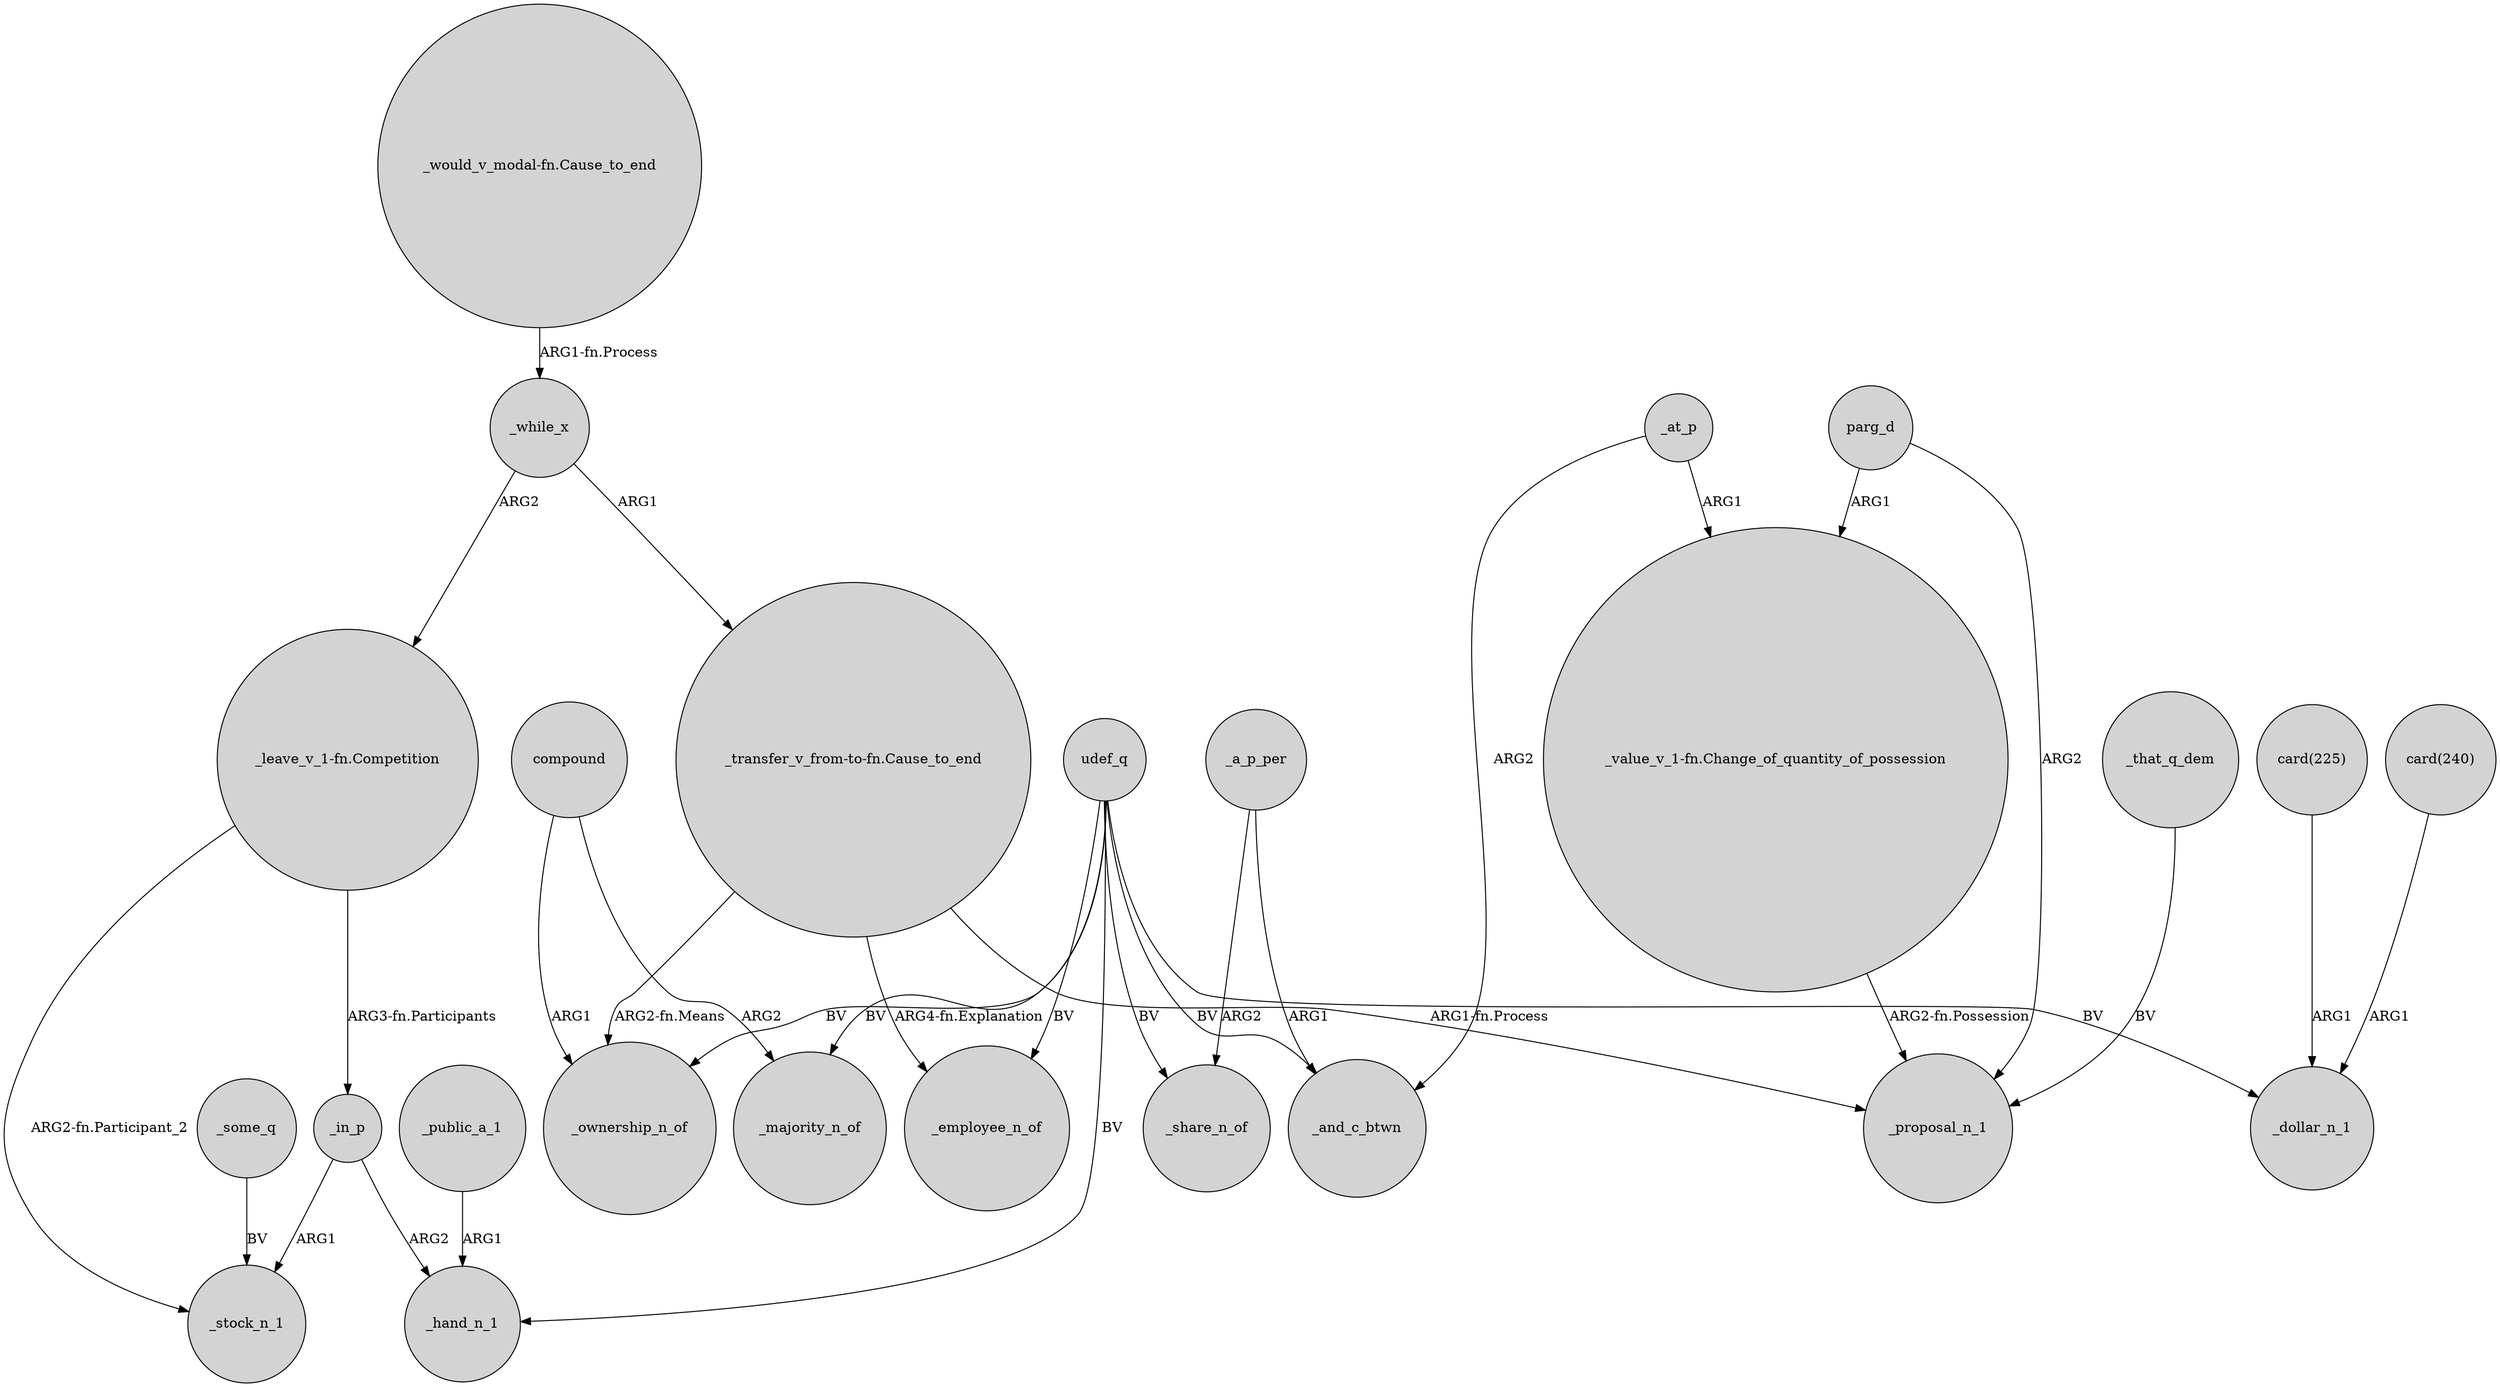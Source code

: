 digraph {
	node [shape=circle style=filled]
	udef_q -> _hand_n_1 [label=BV]
	_some_q -> _stock_n_1 [label=BV]
	_in_p -> _stock_n_1 [label=ARG1]
	compound -> _ownership_n_of [label=ARG1]
	parg_d -> _proposal_n_1 [label=ARG2]
	parg_d -> "_value_v_1-fn.Change_of_quantity_of_possession" [label=ARG1]
	udef_q -> _and_c_btwn [label=BV]
	"card(225)" -> _dollar_n_1 [label=ARG1]
	"_leave_v_1-fn.Competition" -> _in_p [label="ARG3-fn.Participants"]
	_public_a_1 -> _hand_n_1 [label=ARG1]
	"_transfer_v_from-to-fn.Cause_to_end" -> _employee_n_of [label="ARG4-fn.Explanation"]
	_that_q_dem -> _proposal_n_1 [label=BV]
	_while_x -> "_leave_v_1-fn.Competition" [label=ARG2]
	"_transfer_v_from-to-fn.Cause_to_end" -> _ownership_n_of [label="ARG2-fn.Means"]
	udef_q -> _ownership_n_of [label=BV]
	"_transfer_v_from-to-fn.Cause_to_end" -> _proposal_n_1 [label="ARG1-fn.Process"]
	_a_p_per -> _share_n_of [label=ARG2]
	udef_q -> _share_n_of [label=BV]
	udef_q -> _dollar_n_1 [label=BV]
	"_would_v_modal-fn.Cause_to_end" -> _while_x [label="ARG1-fn.Process"]
	_at_p -> _and_c_btwn [label=ARG2]
	"_leave_v_1-fn.Competition" -> _stock_n_1 [label="ARG2-fn.Participant_2"]
	_at_p -> "_value_v_1-fn.Change_of_quantity_of_possession" [label=ARG1]
	"card(240)" -> _dollar_n_1 [label=ARG1]
	_in_p -> _hand_n_1 [label=ARG2]
	_while_x -> "_transfer_v_from-to-fn.Cause_to_end" [label=ARG1]
	_a_p_per -> _and_c_btwn [label=ARG1]
	compound -> _majority_n_of [label=ARG2]
	udef_q -> _majority_n_of [label=BV]
	udef_q -> _employee_n_of [label=BV]
	"_value_v_1-fn.Change_of_quantity_of_possession" -> _proposal_n_1 [label="ARG2-fn.Possession"]
}
